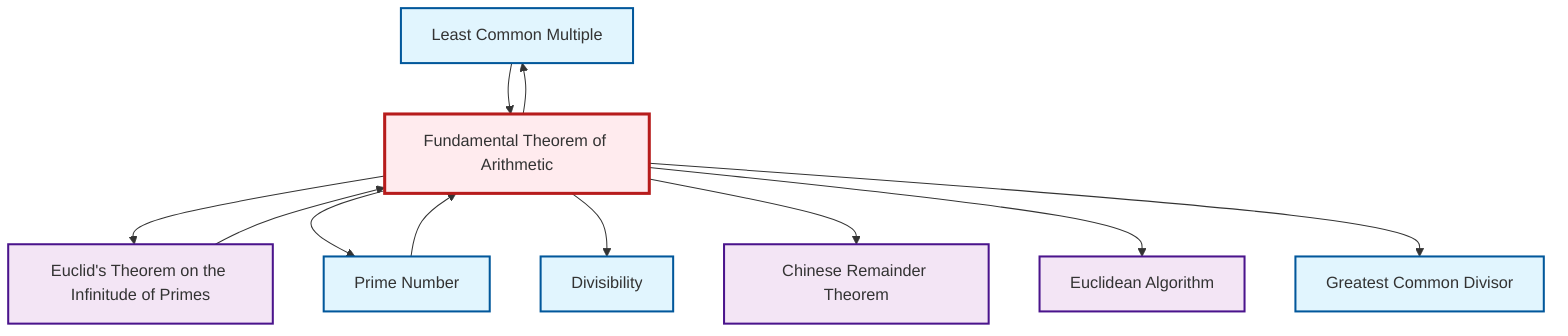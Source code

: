 graph TD
    classDef definition fill:#e1f5fe,stroke:#01579b,stroke-width:2px
    classDef theorem fill:#f3e5f5,stroke:#4a148c,stroke-width:2px
    classDef axiom fill:#fff3e0,stroke:#e65100,stroke-width:2px
    classDef example fill:#e8f5e9,stroke:#1b5e20,stroke-width:2px
    classDef current fill:#ffebee,stroke:#b71c1c,stroke-width:3px
    def-lcm["Least Common Multiple"]:::definition
    thm-fundamental-arithmetic["Fundamental Theorem of Arithmetic"]:::theorem
    def-gcd["Greatest Common Divisor"]:::definition
    def-prime["Prime Number"]:::definition
    def-divisibility["Divisibility"]:::definition
    thm-chinese-remainder["Chinese Remainder Theorem"]:::theorem
    thm-euclidean-algorithm["Euclidean Algorithm"]:::theorem
    thm-euclid-infinitude-primes["Euclid's Theorem on the Infinitude of Primes"]:::theorem
    thm-fundamental-arithmetic --> thm-euclid-infinitude-primes
    thm-fundamental-arithmetic --> def-prime
    def-lcm --> thm-fundamental-arithmetic
    def-prime --> thm-fundamental-arithmetic
    thm-fundamental-arithmetic --> def-divisibility
    thm-fundamental-arithmetic --> thm-chinese-remainder
    thm-fundamental-arithmetic --> thm-euclidean-algorithm
    thm-fundamental-arithmetic --> def-lcm
    thm-euclid-infinitude-primes --> thm-fundamental-arithmetic
    thm-fundamental-arithmetic --> def-gcd
    class thm-fundamental-arithmetic current